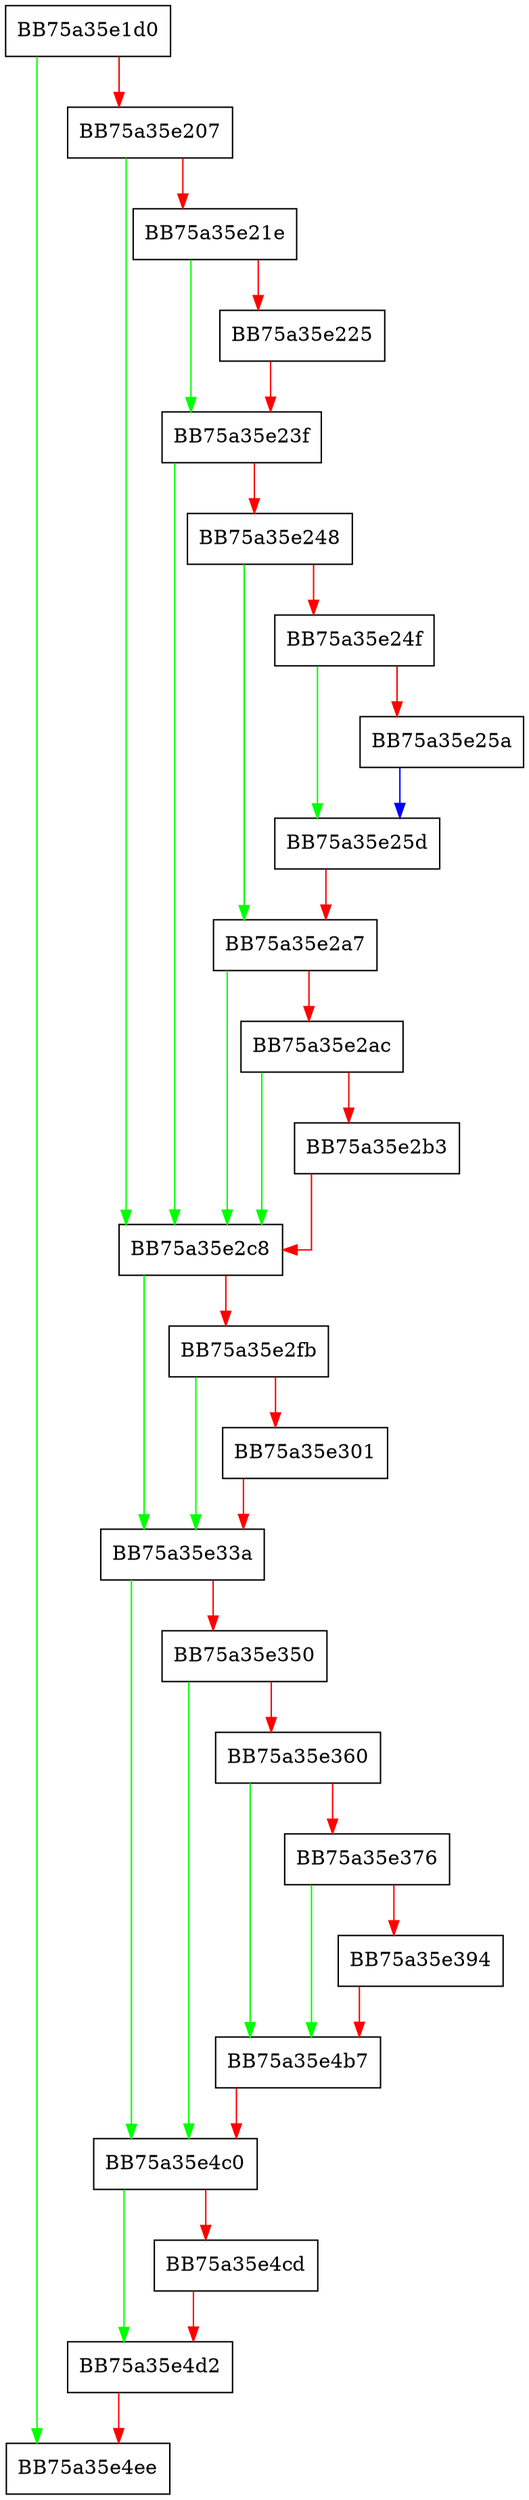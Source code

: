 digraph Shutdown {
  node [shape="box"];
  graph [splines=ortho];
  BB75a35e1d0 -> BB75a35e4ee [color="green"];
  BB75a35e1d0 -> BB75a35e207 [color="red"];
  BB75a35e207 -> BB75a35e2c8 [color="green"];
  BB75a35e207 -> BB75a35e21e [color="red"];
  BB75a35e21e -> BB75a35e23f [color="green"];
  BB75a35e21e -> BB75a35e225 [color="red"];
  BB75a35e225 -> BB75a35e23f [color="red"];
  BB75a35e23f -> BB75a35e2c8 [color="green"];
  BB75a35e23f -> BB75a35e248 [color="red"];
  BB75a35e248 -> BB75a35e2a7 [color="green"];
  BB75a35e248 -> BB75a35e24f [color="red"];
  BB75a35e24f -> BB75a35e25d [color="green"];
  BB75a35e24f -> BB75a35e25a [color="red"];
  BB75a35e25a -> BB75a35e25d [color="blue"];
  BB75a35e25d -> BB75a35e2a7 [color="red"];
  BB75a35e2a7 -> BB75a35e2c8 [color="green"];
  BB75a35e2a7 -> BB75a35e2ac [color="red"];
  BB75a35e2ac -> BB75a35e2c8 [color="green"];
  BB75a35e2ac -> BB75a35e2b3 [color="red"];
  BB75a35e2b3 -> BB75a35e2c8 [color="red"];
  BB75a35e2c8 -> BB75a35e33a [color="green"];
  BB75a35e2c8 -> BB75a35e2fb [color="red"];
  BB75a35e2fb -> BB75a35e33a [color="green"];
  BB75a35e2fb -> BB75a35e301 [color="red"];
  BB75a35e301 -> BB75a35e33a [color="red"];
  BB75a35e33a -> BB75a35e4c0 [color="green"];
  BB75a35e33a -> BB75a35e350 [color="red"];
  BB75a35e350 -> BB75a35e4c0 [color="green"];
  BB75a35e350 -> BB75a35e360 [color="red"];
  BB75a35e360 -> BB75a35e4b7 [color="green"];
  BB75a35e360 -> BB75a35e376 [color="red"];
  BB75a35e376 -> BB75a35e4b7 [color="green"];
  BB75a35e376 -> BB75a35e394 [color="red"];
  BB75a35e394 -> BB75a35e4b7 [color="red"];
  BB75a35e4b7 -> BB75a35e4c0 [color="red"];
  BB75a35e4c0 -> BB75a35e4d2 [color="green"];
  BB75a35e4c0 -> BB75a35e4cd [color="red"];
  BB75a35e4cd -> BB75a35e4d2 [color="red"];
  BB75a35e4d2 -> BB75a35e4ee [color="red"];
}